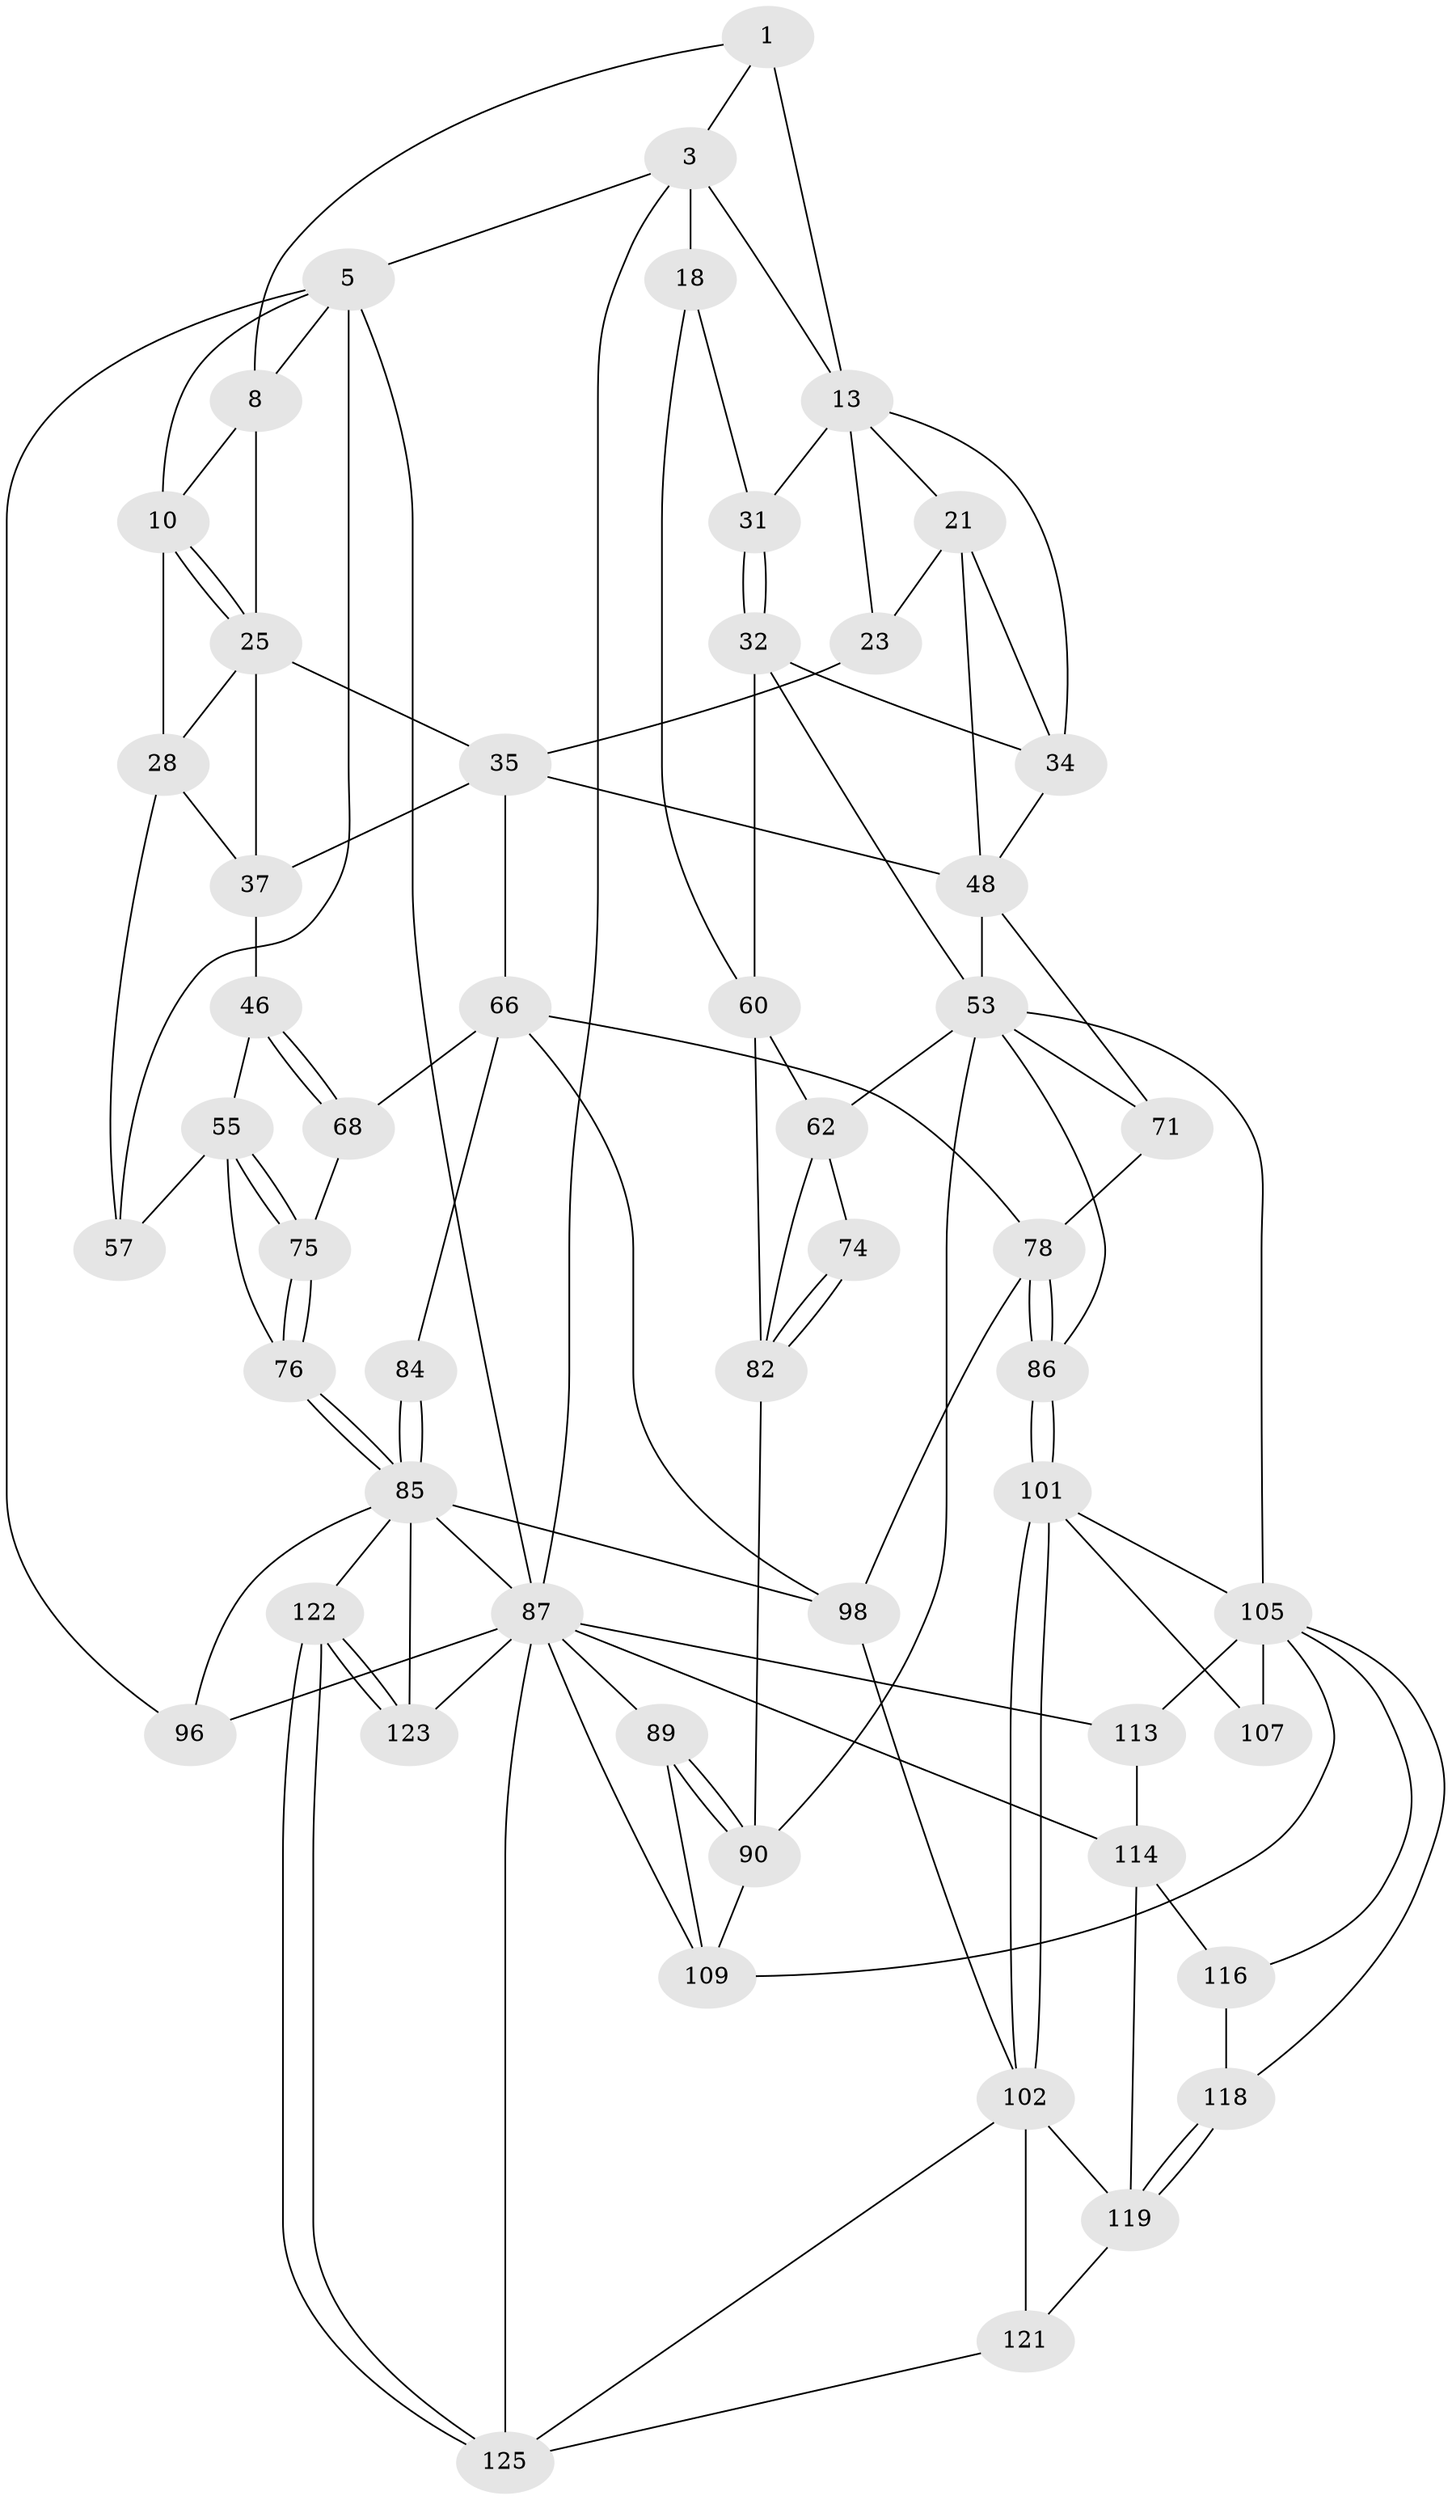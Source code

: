 // original degree distribution, {3: 0.014925373134328358, 4: 0.23134328358208955, 5: 0.5373134328358209, 6: 0.21641791044776118}
// Generated by graph-tools (version 1.1) at 2025/21/03/04/25 18:21:18]
// undirected, 53 vertices, 121 edges
graph export_dot {
graph [start="1"]
  node [color=gray90,style=filled];
  1 [pos="+0.5902769475337389+0",super="+2+7"];
  3 [pos="+1+0",super="+17+4"];
  5 [pos="+0+0",super="+6+12"];
  8 [pos="+0.38001340185270005+0.11278083873420044",super="+9"];
  10 [pos="+0.1763799359548726+0.07955599951073014",super="+11"];
  13 [pos="+0.7033899049833641+0",super="+15+14"];
  18 [pos="+1+0.1133163099429385",super="+19"];
  21 [pos="+0.6652330378428095+0.15059098665905715",super="+22"];
  23 [pos="+0.5642412927127574+0.22974481769387012",super="+24"];
  25 [pos="+0.20835322317014524+0.1453645865753175",super="+26+30"];
  28 [pos="+0.11231704541077908+0.25665686842752916",super="+29"];
  31 [pos="+0.8567350294766345+0.2661112077054285"];
  32 [pos="+0.8554752267996996+0.27137298260058884",super="+33"];
  34 [pos="+0.8119553263004955+0.2613913510548066",super="+39"];
  35 [pos="+0.3895516942739281+0.18444983567701165",super="+41+36"];
  37 [pos="+0.2767821654184462+0.2407859572929235",super="+38+40"];
  46 [pos="+0.3228863025289081+0.3738753706394633",super="+47"];
  48 [pos="+0.6436346944440001+0.28524142036410793",super="+52+49"];
  53 [pos="+0.7605697756123193+0.38788666680633166",super="+65"];
  55 [pos="+0.16258781074487483+0.3946466280730905",super="+56"];
  57 [pos="+0+0.3319639240101225"];
  60 [pos="+1+0.24003092240433668",super="+61+73"];
  62 [pos="+0.8949336873141212+0.34998960046531835",super="+63+72"];
  66 [pos="+0.3760636010454357+0.46985503338304596",super="+80+67"];
  68 [pos="+0.32701838106129166+0.43081029908882057"];
  71 [pos="+0.6145789582188925+0.46175253011488493",super="+77"];
  74 [pos="+0.94368032636824+0.47020774615707295"];
  75 [pos="+0.2394371487415731+0.4506923990917955"];
  76 [pos="+0.17955970961194123+0.5724646601939771"];
  78 [pos="+0.4582143757420086+0.6139647016502424",super="+79"];
  82 [pos="+0.9580346565203215+0.505672830022516",super="+83"];
  84 [pos="+0.22213619109038288+0.6043986212690796"];
  85 [pos="+0.17089882427884015+0.6042624178684058",super="+94"];
  86 [pos="+0.5221650246307382+0.652875421813943"];
  87 [pos="+1+1",super="+97+132+88"];
  89 [pos="+1+0.7727671109690828"];
  90 [pos="+1+0.7260324123164471",super="+92"];
  96 [pos="+0+0.5381419563298289"];
  98 [pos="+0.31963226972451764+0.745377998253169",super="+100"];
  101 [pos="+0.5216694253939509+0.6618847037790511",super="+108"];
  102 [pos="+0.47269443312329956+0.7322462154480475",super="+103"];
  105 [pos="+0.7047933756399175+0.7170350293880449",super="+110+106"];
  107 [pos="+0.6497430877870762+0.7514948419036805"];
  109 [pos="+0.7890876340538266+0.8079980136289947",super="+127"];
  113 [pos="+0.7180869362862379+0.8826154090205367"];
  114 [pos="+0.7016653737968376+0.8819492234901442",super="+115"];
  116 [pos="+0.6721514726255934+0.8623226487507628"];
  118 [pos="+0.5732394066744284+0.8268081166616804"];
  119 [pos="+0.5054272477402095+0.8893398617184561",super="+120"];
  121 [pos="+0.4777040826294658+0.9064423109416246"];
  122 [pos="+0.19582805981469573+0.9309728371218562"];
  123 [pos="+0+1"];
  125 [pos="+0.3655334561498791+0.8815537998909867",super="+126"];
  1 -- 3;
  1 -- 13 [weight=2];
  1 -- 8;
  3 -- 18 [weight=2];
  3 -- 5;
  3 -- 87;
  3 -- 13;
  5 -- 87;
  5 -- 96;
  5 -- 57;
  5 -- 10;
  5 -- 8;
  8 -- 10;
  8 -- 25;
  10 -- 25;
  10 -- 25;
  10 -- 28;
  13 -- 34;
  13 -- 21;
  13 -- 31;
  13 -- 23;
  18 -- 60;
  18 -- 31;
  21 -- 48;
  21 -- 23;
  21 -- 34;
  23 -- 35 [weight=2];
  25 -- 28;
  25 -- 37 [weight=2];
  25 -- 35;
  28 -- 57;
  28 -- 37;
  31 -- 32;
  31 -- 32;
  32 -- 34;
  32 -- 53;
  32 -- 60;
  34 -- 48;
  35 -- 66;
  35 -- 37 [weight=2];
  35 -- 48 [weight=2];
  37 -- 46 [weight=2];
  46 -- 68;
  46 -- 68;
  46 -- 55;
  48 -- 53;
  48 -- 71 [weight=2];
  53 -- 86;
  53 -- 71;
  53 -- 105;
  53 -- 62;
  53 -- 90;
  55 -- 75;
  55 -- 75;
  55 -- 57;
  55 -- 76;
  60 -- 62 [weight=2];
  60 -- 82;
  62 -- 74 [weight=2];
  62 -- 82;
  66 -- 84 [weight=2];
  66 -- 98;
  66 -- 68;
  66 -- 78;
  68 -- 75;
  71 -- 78;
  74 -- 82;
  74 -- 82;
  75 -- 76;
  75 -- 76;
  76 -- 85;
  76 -- 85;
  78 -- 86;
  78 -- 86;
  78 -- 98;
  82 -- 90;
  84 -- 85;
  84 -- 85;
  85 -- 96;
  85 -- 98;
  85 -- 87;
  85 -- 122;
  85 -- 123;
  86 -- 101;
  86 -- 101;
  87 -- 96;
  87 -- 123;
  87 -- 125;
  87 -- 114;
  87 -- 89;
  87 -- 113;
  87 -- 109;
  89 -- 90;
  89 -- 90;
  89 -- 109;
  90 -- 109;
  98 -- 102;
  101 -- 102;
  101 -- 102;
  101 -- 107;
  101 -- 105;
  102 -- 121;
  102 -- 125;
  102 -- 119;
  105 -- 109;
  105 -- 113;
  105 -- 116;
  105 -- 118;
  105 -- 107 [weight=2];
  113 -- 114;
  114 -- 116;
  114 -- 119;
  116 -- 118;
  118 -- 119;
  118 -- 119;
  119 -- 121;
  121 -- 125;
  122 -- 123;
  122 -- 123;
  122 -- 125;
  122 -- 125;
}

